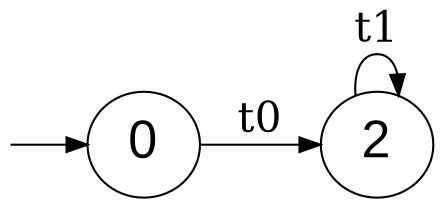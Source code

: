 digraph G {
  fontname=courier;
  rankdir=LR; graph[labeljust=l,nojustify=true]
  node [fontname=Arial, fontsize=25];
  edge [fontsize=20];
// Initial state
I0 [label="", style=invis, width=0]
I0 -> 0;
// 0 final states
// all 3 states
0 [label="0"]
0 -> 2 [label="t0"]
2 [label="2"]
2 -> 2 [label="t1"]
}
